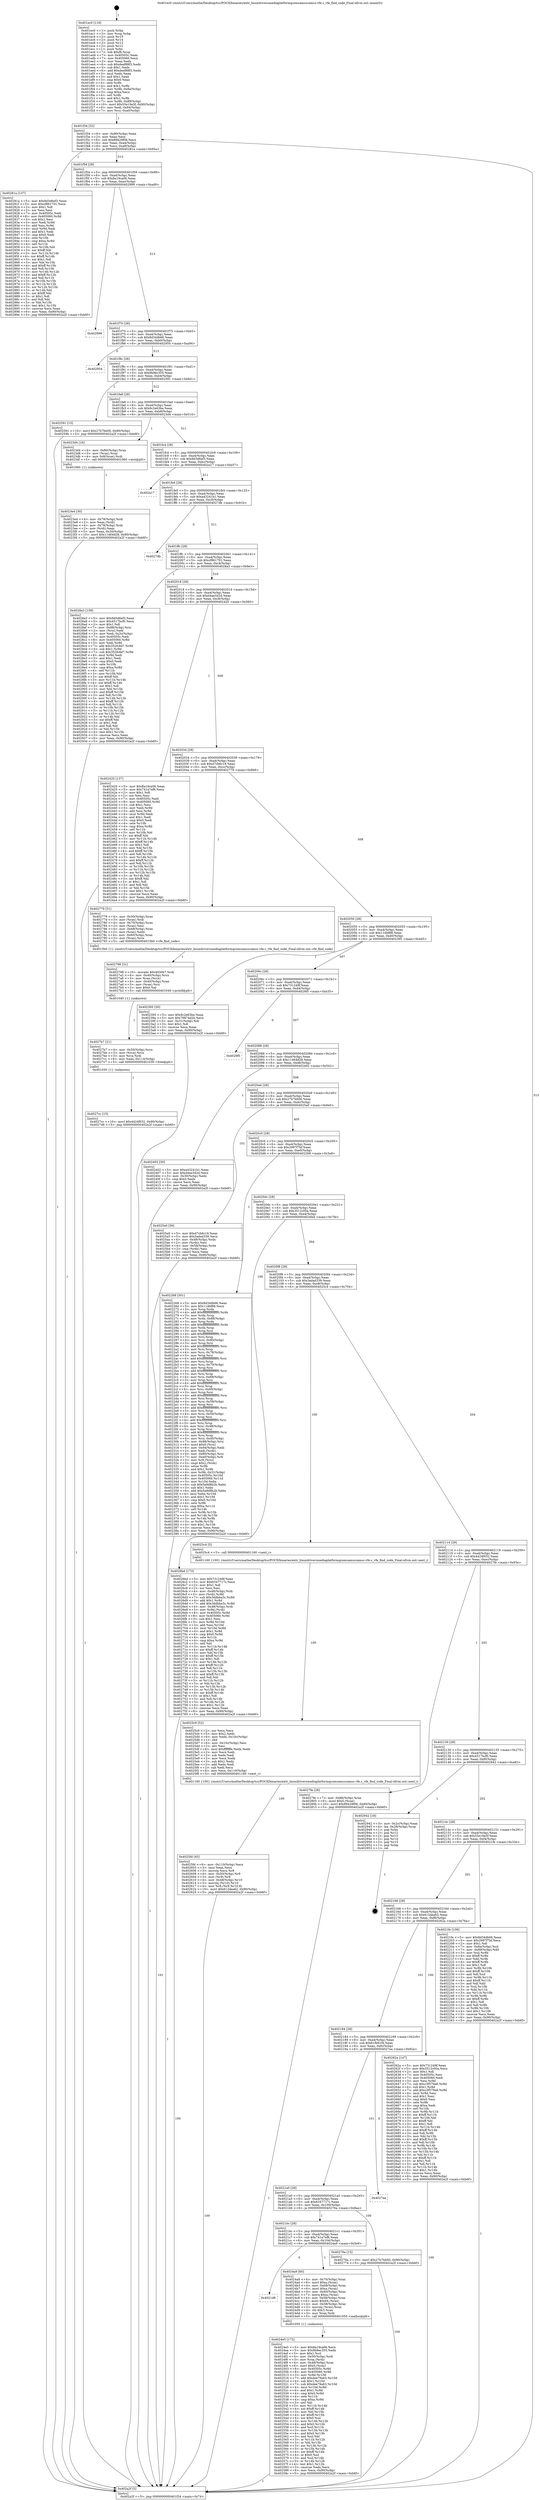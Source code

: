 digraph "0x401ec0" {
  label = "0x401ec0 (/mnt/c/Users/mathe/Desktop/tcc/POCII/binaries/extr_linuxdriversmediaplatformqcomcamsscamss-vfe.c_vfe_find_code_Final-ollvm.out::main(0))"
  labelloc = "t"
  node[shape=record]

  Entry [label="",width=0.3,height=0.3,shape=circle,fillcolor=black,style=filled]
  "0x401f34" [label="{
     0x401f34 [32]\l
     | [instrs]\l
     &nbsp;&nbsp;0x401f34 \<+6\>: mov -0x90(%rbp),%eax\l
     &nbsp;&nbsp;0x401f3a \<+2\>: mov %eax,%ecx\l
     &nbsp;&nbsp;0x401f3c \<+6\>: sub $0x89429f06,%ecx\l
     &nbsp;&nbsp;0x401f42 \<+6\>: mov %eax,-0xa4(%rbp)\l
     &nbsp;&nbsp;0x401f48 \<+6\>: mov %ecx,-0xa8(%rbp)\l
     &nbsp;&nbsp;0x401f4e \<+6\>: je 000000000040281a \<main+0x95a\>\l
  }"]
  "0x40281a" [label="{
     0x40281a [137]\l
     | [instrs]\l
     &nbsp;&nbsp;0x40281a \<+5\>: mov $0x9d3d6ef3,%eax\l
     &nbsp;&nbsp;0x40281f \<+5\>: mov $0xcf861701,%ecx\l
     &nbsp;&nbsp;0x402824 \<+2\>: mov $0x1,%dl\l
     &nbsp;&nbsp;0x402826 \<+2\>: xor %esi,%esi\l
     &nbsp;&nbsp;0x402828 \<+7\>: mov 0x40505c,%edi\l
     &nbsp;&nbsp;0x40282f \<+8\>: mov 0x405060,%r8d\l
     &nbsp;&nbsp;0x402837 \<+3\>: sub $0x1,%esi\l
     &nbsp;&nbsp;0x40283a \<+3\>: mov %edi,%r9d\l
     &nbsp;&nbsp;0x40283d \<+3\>: add %esi,%r9d\l
     &nbsp;&nbsp;0x402840 \<+4\>: imul %r9d,%edi\l
     &nbsp;&nbsp;0x402844 \<+3\>: and $0x1,%edi\l
     &nbsp;&nbsp;0x402847 \<+3\>: cmp $0x0,%edi\l
     &nbsp;&nbsp;0x40284a \<+4\>: sete %r10b\l
     &nbsp;&nbsp;0x40284e \<+4\>: cmp $0xa,%r8d\l
     &nbsp;&nbsp;0x402852 \<+4\>: setl %r11b\l
     &nbsp;&nbsp;0x402856 \<+3\>: mov %r10b,%bl\l
     &nbsp;&nbsp;0x402859 \<+3\>: xor $0xff,%bl\l
     &nbsp;&nbsp;0x40285c \<+3\>: mov %r11b,%r14b\l
     &nbsp;&nbsp;0x40285f \<+4\>: xor $0xff,%r14b\l
     &nbsp;&nbsp;0x402863 \<+3\>: xor $0x1,%dl\l
     &nbsp;&nbsp;0x402866 \<+3\>: mov %bl,%r15b\l
     &nbsp;&nbsp;0x402869 \<+4\>: and $0xff,%r15b\l
     &nbsp;&nbsp;0x40286d \<+3\>: and %dl,%r10b\l
     &nbsp;&nbsp;0x402870 \<+3\>: mov %r14b,%r12b\l
     &nbsp;&nbsp;0x402873 \<+4\>: and $0xff,%r12b\l
     &nbsp;&nbsp;0x402877 \<+3\>: and %dl,%r11b\l
     &nbsp;&nbsp;0x40287a \<+3\>: or %r10b,%r15b\l
     &nbsp;&nbsp;0x40287d \<+3\>: or %r11b,%r12b\l
     &nbsp;&nbsp;0x402880 \<+3\>: xor %r12b,%r15b\l
     &nbsp;&nbsp;0x402883 \<+3\>: or %r14b,%bl\l
     &nbsp;&nbsp;0x402886 \<+3\>: xor $0xff,%bl\l
     &nbsp;&nbsp;0x402889 \<+3\>: or $0x1,%dl\l
     &nbsp;&nbsp;0x40288c \<+2\>: and %dl,%bl\l
     &nbsp;&nbsp;0x40288e \<+3\>: or %bl,%r15b\l
     &nbsp;&nbsp;0x402891 \<+4\>: test $0x1,%r15b\l
     &nbsp;&nbsp;0x402895 \<+3\>: cmovne %ecx,%eax\l
     &nbsp;&nbsp;0x402898 \<+6\>: mov %eax,-0x90(%rbp)\l
     &nbsp;&nbsp;0x40289e \<+5\>: jmp 0000000000402a2f \<main+0xb6f\>\l
  }"]
  "0x401f54" [label="{
     0x401f54 [28]\l
     | [instrs]\l
     &nbsp;&nbsp;0x401f54 \<+5\>: jmp 0000000000401f59 \<main+0x99\>\l
     &nbsp;&nbsp;0x401f59 \<+6\>: mov -0xa4(%rbp),%eax\l
     &nbsp;&nbsp;0x401f5f \<+5\>: sub $0x8a19ca06,%eax\l
     &nbsp;&nbsp;0x401f64 \<+6\>: mov %eax,-0xac(%rbp)\l
     &nbsp;&nbsp;0x401f6a \<+6\>: je 0000000000402999 \<main+0xad9\>\l
  }"]
  Exit [label="",width=0.3,height=0.3,shape=circle,fillcolor=black,style=filled,peripheries=2]
  "0x402999" [label="{
     0x402999\l
  }", style=dashed]
  "0x401f70" [label="{
     0x401f70 [28]\l
     | [instrs]\l
     &nbsp;&nbsp;0x401f70 \<+5\>: jmp 0000000000401f75 \<main+0xb5\>\l
     &nbsp;&nbsp;0x401f75 \<+6\>: mov -0xa4(%rbp),%eax\l
     &nbsp;&nbsp;0x401f7b \<+5\>: sub $0x8d34db66,%eax\l
     &nbsp;&nbsp;0x401f80 \<+6\>: mov %eax,-0xb0(%rbp)\l
     &nbsp;&nbsp;0x401f86 \<+6\>: je 0000000000402954 \<main+0xa94\>\l
  }"]
  "0x4027cc" [label="{
     0x4027cc [15]\l
     | [instrs]\l
     &nbsp;&nbsp;0x4027cc \<+10\>: movl $0x4424f032,-0x90(%rbp)\l
     &nbsp;&nbsp;0x4027d6 \<+5\>: jmp 0000000000402a2f \<main+0xb6f\>\l
  }"]
  "0x402954" [label="{
     0x402954\l
  }", style=dashed]
  "0x401f8c" [label="{
     0x401f8c [28]\l
     | [instrs]\l
     &nbsp;&nbsp;0x401f8c \<+5\>: jmp 0000000000401f91 \<main+0xd1\>\l
     &nbsp;&nbsp;0x401f91 \<+6\>: mov -0xa4(%rbp),%eax\l
     &nbsp;&nbsp;0x401f97 \<+5\>: sub $0x9b9ec355,%eax\l
     &nbsp;&nbsp;0x401f9c \<+6\>: mov %eax,-0xb4(%rbp)\l
     &nbsp;&nbsp;0x401fa2 \<+6\>: je 0000000000402591 \<main+0x6d1\>\l
  }"]
  "0x4027b7" [label="{
     0x4027b7 [21]\l
     | [instrs]\l
     &nbsp;&nbsp;0x4027b7 \<+4\>: mov -0x50(%rbp),%rcx\l
     &nbsp;&nbsp;0x4027bb \<+3\>: mov (%rcx),%rcx\l
     &nbsp;&nbsp;0x4027be \<+3\>: mov %rcx,%rdi\l
     &nbsp;&nbsp;0x4027c1 \<+6\>: mov %eax,-0x114(%rbp)\l
     &nbsp;&nbsp;0x4027c7 \<+5\>: call 0000000000401030 \<free@plt\>\l
     | [calls]\l
     &nbsp;&nbsp;0x401030 \{1\} (unknown)\l
  }"]
  "0x402591" [label="{
     0x402591 [15]\l
     | [instrs]\l
     &nbsp;&nbsp;0x402591 \<+10\>: movl $0x27b7bb00,-0x90(%rbp)\l
     &nbsp;&nbsp;0x40259b \<+5\>: jmp 0000000000402a2f \<main+0xb6f\>\l
  }"]
  "0x401fa8" [label="{
     0x401fa8 [28]\l
     | [instrs]\l
     &nbsp;&nbsp;0x401fa8 \<+5\>: jmp 0000000000401fad \<main+0xed\>\l
     &nbsp;&nbsp;0x401fad \<+6\>: mov -0xa4(%rbp),%eax\l
     &nbsp;&nbsp;0x401fb3 \<+5\>: sub $0x9c2e63be,%eax\l
     &nbsp;&nbsp;0x401fb8 \<+6\>: mov %eax,-0xb8(%rbp)\l
     &nbsp;&nbsp;0x401fbe \<+6\>: je 00000000004023d4 \<main+0x514\>\l
  }"]
  "0x402798" [label="{
     0x402798 [31]\l
     | [instrs]\l
     &nbsp;&nbsp;0x402798 \<+10\>: movabs $0x4030b7,%rdi\l
     &nbsp;&nbsp;0x4027a2 \<+4\>: mov -0x40(%rbp),%rcx\l
     &nbsp;&nbsp;0x4027a6 \<+3\>: mov %rax,(%rcx)\l
     &nbsp;&nbsp;0x4027a9 \<+4\>: mov -0x40(%rbp),%rax\l
     &nbsp;&nbsp;0x4027ad \<+3\>: mov (%rax),%rsi\l
     &nbsp;&nbsp;0x4027b0 \<+2\>: mov $0x0,%al\l
     &nbsp;&nbsp;0x4027b2 \<+5\>: call 0000000000401040 \<printf@plt\>\l
     | [calls]\l
     &nbsp;&nbsp;0x401040 \{1\} (unknown)\l
  }"]
  "0x4023d4" [label="{
     0x4023d4 [16]\l
     | [instrs]\l
     &nbsp;&nbsp;0x4023d4 \<+4\>: mov -0x80(%rbp),%rax\l
     &nbsp;&nbsp;0x4023d8 \<+3\>: mov (%rax),%rax\l
     &nbsp;&nbsp;0x4023db \<+4\>: mov 0x8(%rax),%rdi\l
     &nbsp;&nbsp;0x4023df \<+5\>: call 0000000000401060 \<atoi@plt\>\l
     | [calls]\l
     &nbsp;&nbsp;0x401060 \{1\} (unknown)\l
  }"]
  "0x401fc4" [label="{
     0x401fc4 [28]\l
     | [instrs]\l
     &nbsp;&nbsp;0x401fc4 \<+5\>: jmp 0000000000401fc9 \<main+0x109\>\l
     &nbsp;&nbsp;0x401fc9 \<+6\>: mov -0xa4(%rbp),%eax\l
     &nbsp;&nbsp;0x401fcf \<+5\>: sub $0x9d3d6ef3,%eax\l
     &nbsp;&nbsp;0x401fd4 \<+6\>: mov %eax,-0xbc(%rbp)\l
     &nbsp;&nbsp;0x401fda \<+6\>: je 0000000000402a17 \<main+0xb57\>\l
  }"]
  "0x4025fd" [label="{
     0x4025fd [45]\l
     | [instrs]\l
     &nbsp;&nbsp;0x4025fd \<+6\>: mov -0x110(%rbp),%ecx\l
     &nbsp;&nbsp;0x402603 \<+3\>: imul %eax,%ecx\l
     &nbsp;&nbsp;0x402606 \<+3\>: movslq %ecx,%r8\l
     &nbsp;&nbsp;0x402609 \<+4\>: mov -0x50(%rbp),%r9\l
     &nbsp;&nbsp;0x40260d \<+3\>: mov (%r9),%r9\l
     &nbsp;&nbsp;0x402610 \<+4\>: mov -0x48(%rbp),%r10\l
     &nbsp;&nbsp;0x402614 \<+3\>: movslq (%r10),%r10\l
     &nbsp;&nbsp;0x402617 \<+4\>: mov %r8,(%r9,%r10,8)\l
     &nbsp;&nbsp;0x40261b \<+10\>: movl $0x612dea62,-0x90(%rbp)\l
     &nbsp;&nbsp;0x402625 \<+5\>: jmp 0000000000402a2f \<main+0xb6f\>\l
  }"]
  "0x402a17" [label="{
     0x402a17\l
  }", style=dashed]
  "0x401fe0" [label="{
     0x401fe0 [28]\l
     | [instrs]\l
     &nbsp;&nbsp;0x401fe0 \<+5\>: jmp 0000000000401fe5 \<main+0x125\>\l
     &nbsp;&nbsp;0x401fe5 \<+6\>: mov -0xa4(%rbp),%eax\l
     &nbsp;&nbsp;0x401feb \<+5\>: sub $0xa43241b1,%eax\l
     &nbsp;&nbsp;0x401ff0 \<+6\>: mov %eax,-0xc0(%rbp)\l
     &nbsp;&nbsp;0x401ff6 \<+6\>: je 00000000004027db \<main+0x91b\>\l
  }"]
  "0x4025c9" [label="{
     0x4025c9 [52]\l
     | [instrs]\l
     &nbsp;&nbsp;0x4025c9 \<+2\>: xor %ecx,%ecx\l
     &nbsp;&nbsp;0x4025cb \<+5\>: mov $0x2,%edx\l
     &nbsp;&nbsp;0x4025d0 \<+6\>: mov %edx,-0x10c(%rbp)\l
     &nbsp;&nbsp;0x4025d6 \<+1\>: cltd\l
     &nbsp;&nbsp;0x4025d7 \<+6\>: mov -0x10c(%rbp),%esi\l
     &nbsp;&nbsp;0x4025dd \<+2\>: idiv %esi\l
     &nbsp;&nbsp;0x4025df \<+6\>: imul $0xfffffffe,%edx,%edx\l
     &nbsp;&nbsp;0x4025e5 \<+2\>: mov %ecx,%edi\l
     &nbsp;&nbsp;0x4025e7 \<+2\>: sub %edx,%edi\l
     &nbsp;&nbsp;0x4025e9 \<+2\>: mov %ecx,%edx\l
     &nbsp;&nbsp;0x4025eb \<+3\>: sub $0x1,%edx\l
     &nbsp;&nbsp;0x4025ee \<+2\>: add %edx,%edi\l
     &nbsp;&nbsp;0x4025f0 \<+2\>: sub %edi,%ecx\l
     &nbsp;&nbsp;0x4025f2 \<+6\>: mov %ecx,-0x110(%rbp)\l
     &nbsp;&nbsp;0x4025f8 \<+5\>: call 0000000000401160 \<next_i\>\l
     | [calls]\l
     &nbsp;&nbsp;0x401160 \{100\} (/mnt/c/Users/mathe/Desktop/tcc/POCII/binaries/extr_linuxdriversmediaplatformqcomcamsscamss-vfe.c_vfe_find_code_Final-ollvm.out::next_i)\l
  }"]
  "0x4027db" [label="{
     0x4027db\l
  }", style=dashed]
  "0x401ffc" [label="{
     0x401ffc [28]\l
     | [instrs]\l
     &nbsp;&nbsp;0x401ffc \<+5\>: jmp 0000000000402001 \<main+0x141\>\l
     &nbsp;&nbsp;0x402001 \<+6\>: mov -0xa4(%rbp),%eax\l
     &nbsp;&nbsp;0x402007 \<+5\>: sub $0xcf861701,%eax\l
     &nbsp;&nbsp;0x40200c \<+6\>: mov %eax,-0xc4(%rbp)\l
     &nbsp;&nbsp;0x402012 \<+6\>: je 00000000004028a3 \<main+0x9e3\>\l
  }"]
  "0x4024e5" [label="{
     0x4024e5 [172]\l
     | [instrs]\l
     &nbsp;&nbsp;0x4024e5 \<+5\>: mov $0x8a19ca06,%ecx\l
     &nbsp;&nbsp;0x4024ea \<+5\>: mov $0x9b9ec355,%edx\l
     &nbsp;&nbsp;0x4024ef \<+3\>: mov $0x1,%sil\l
     &nbsp;&nbsp;0x4024f2 \<+4\>: mov -0x50(%rbp),%rdi\l
     &nbsp;&nbsp;0x4024f6 \<+3\>: mov %rax,(%rdi)\l
     &nbsp;&nbsp;0x4024f9 \<+4\>: mov -0x48(%rbp),%rax\l
     &nbsp;&nbsp;0x4024fd \<+6\>: movl $0x0,(%rax)\l
     &nbsp;&nbsp;0x402503 \<+8\>: mov 0x40505c,%r8d\l
     &nbsp;&nbsp;0x40250b \<+8\>: mov 0x405060,%r9d\l
     &nbsp;&nbsp;0x402513 \<+3\>: mov %r8d,%r10d\l
     &nbsp;&nbsp;0x402516 \<+7\>: add $0xdee79a63,%r10d\l
     &nbsp;&nbsp;0x40251d \<+4\>: sub $0x1,%r10d\l
     &nbsp;&nbsp;0x402521 \<+7\>: sub $0xdee79a63,%r10d\l
     &nbsp;&nbsp;0x402528 \<+4\>: imul %r10d,%r8d\l
     &nbsp;&nbsp;0x40252c \<+4\>: and $0x1,%r8d\l
     &nbsp;&nbsp;0x402530 \<+4\>: cmp $0x0,%r8d\l
     &nbsp;&nbsp;0x402534 \<+4\>: sete %r11b\l
     &nbsp;&nbsp;0x402538 \<+4\>: cmp $0xa,%r9d\l
     &nbsp;&nbsp;0x40253c \<+3\>: setl %bl\l
     &nbsp;&nbsp;0x40253f \<+3\>: mov %r11b,%r14b\l
     &nbsp;&nbsp;0x402542 \<+4\>: xor $0xff,%r14b\l
     &nbsp;&nbsp;0x402546 \<+3\>: mov %bl,%r15b\l
     &nbsp;&nbsp;0x402549 \<+4\>: xor $0xff,%r15b\l
     &nbsp;&nbsp;0x40254d \<+4\>: xor $0x0,%sil\l
     &nbsp;&nbsp;0x402551 \<+3\>: mov %r14b,%r12b\l
     &nbsp;&nbsp;0x402554 \<+4\>: and $0x0,%r12b\l
     &nbsp;&nbsp;0x402558 \<+3\>: and %sil,%r11b\l
     &nbsp;&nbsp;0x40255b \<+3\>: mov %r15b,%r13b\l
     &nbsp;&nbsp;0x40255e \<+4\>: and $0x0,%r13b\l
     &nbsp;&nbsp;0x402562 \<+3\>: and %sil,%bl\l
     &nbsp;&nbsp;0x402565 \<+3\>: or %r11b,%r12b\l
     &nbsp;&nbsp;0x402568 \<+3\>: or %bl,%r13b\l
     &nbsp;&nbsp;0x40256b \<+3\>: xor %r13b,%r12b\l
     &nbsp;&nbsp;0x40256e \<+3\>: or %r15b,%r14b\l
     &nbsp;&nbsp;0x402571 \<+4\>: xor $0xff,%r14b\l
     &nbsp;&nbsp;0x402575 \<+4\>: or $0x0,%sil\l
     &nbsp;&nbsp;0x402579 \<+3\>: and %sil,%r14b\l
     &nbsp;&nbsp;0x40257c \<+3\>: or %r14b,%r12b\l
     &nbsp;&nbsp;0x40257f \<+4\>: test $0x1,%r12b\l
     &nbsp;&nbsp;0x402583 \<+3\>: cmovne %edx,%ecx\l
     &nbsp;&nbsp;0x402586 \<+6\>: mov %ecx,-0x90(%rbp)\l
     &nbsp;&nbsp;0x40258c \<+5\>: jmp 0000000000402a2f \<main+0xb6f\>\l
  }"]
  "0x4028a3" [label="{
     0x4028a3 [159]\l
     | [instrs]\l
     &nbsp;&nbsp;0x4028a3 \<+5\>: mov $0x9d3d6ef3,%eax\l
     &nbsp;&nbsp;0x4028a8 \<+5\>: mov $0x4517bcf0,%ecx\l
     &nbsp;&nbsp;0x4028ad \<+2\>: mov $0x1,%dl\l
     &nbsp;&nbsp;0x4028af \<+7\>: mov -0x88(%rbp),%rsi\l
     &nbsp;&nbsp;0x4028b6 \<+2\>: mov (%rsi),%edi\l
     &nbsp;&nbsp;0x4028b8 \<+3\>: mov %edi,-0x2c(%rbp)\l
     &nbsp;&nbsp;0x4028bb \<+7\>: mov 0x40505c,%edi\l
     &nbsp;&nbsp;0x4028c2 \<+8\>: mov 0x405060,%r8d\l
     &nbsp;&nbsp;0x4028ca \<+3\>: mov %edi,%r9d\l
     &nbsp;&nbsp;0x4028cd \<+7\>: add $0x352fc8d7,%r9d\l
     &nbsp;&nbsp;0x4028d4 \<+4\>: sub $0x1,%r9d\l
     &nbsp;&nbsp;0x4028d8 \<+7\>: sub $0x352fc8d7,%r9d\l
     &nbsp;&nbsp;0x4028df \<+4\>: imul %r9d,%edi\l
     &nbsp;&nbsp;0x4028e3 \<+3\>: and $0x1,%edi\l
     &nbsp;&nbsp;0x4028e6 \<+3\>: cmp $0x0,%edi\l
     &nbsp;&nbsp;0x4028e9 \<+4\>: sete %r10b\l
     &nbsp;&nbsp;0x4028ed \<+4\>: cmp $0xa,%r8d\l
     &nbsp;&nbsp;0x4028f1 \<+4\>: setl %r11b\l
     &nbsp;&nbsp;0x4028f5 \<+3\>: mov %r10b,%bl\l
     &nbsp;&nbsp;0x4028f8 \<+3\>: xor $0xff,%bl\l
     &nbsp;&nbsp;0x4028fb \<+3\>: mov %r11b,%r14b\l
     &nbsp;&nbsp;0x4028fe \<+4\>: xor $0xff,%r14b\l
     &nbsp;&nbsp;0x402902 \<+3\>: xor $0x1,%dl\l
     &nbsp;&nbsp;0x402905 \<+3\>: mov %bl,%r15b\l
     &nbsp;&nbsp;0x402908 \<+4\>: and $0xff,%r15b\l
     &nbsp;&nbsp;0x40290c \<+3\>: and %dl,%r10b\l
     &nbsp;&nbsp;0x40290f \<+3\>: mov %r14b,%r12b\l
     &nbsp;&nbsp;0x402912 \<+4\>: and $0xff,%r12b\l
     &nbsp;&nbsp;0x402916 \<+3\>: and %dl,%r11b\l
     &nbsp;&nbsp;0x402919 \<+3\>: or %r10b,%r15b\l
     &nbsp;&nbsp;0x40291c \<+3\>: or %r11b,%r12b\l
     &nbsp;&nbsp;0x40291f \<+3\>: xor %r12b,%r15b\l
     &nbsp;&nbsp;0x402922 \<+3\>: or %r14b,%bl\l
     &nbsp;&nbsp;0x402925 \<+3\>: xor $0xff,%bl\l
     &nbsp;&nbsp;0x402928 \<+3\>: or $0x1,%dl\l
     &nbsp;&nbsp;0x40292b \<+2\>: and %dl,%bl\l
     &nbsp;&nbsp;0x40292d \<+3\>: or %bl,%r15b\l
     &nbsp;&nbsp;0x402930 \<+4\>: test $0x1,%r15b\l
     &nbsp;&nbsp;0x402934 \<+3\>: cmovne %ecx,%eax\l
     &nbsp;&nbsp;0x402937 \<+6\>: mov %eax,-0x90(%rbp)\l
     &nbsp;&nbsp;0x40293d \<+5\>: jmp 0000000000402a2f \<main+0xb6f\>\l
  }"]
  "0x402018" [label="{
     0x402018 [28]\l
     | [instrs]\l
     &nbsp;&nbsp;0x402018 \<+5\>: jmp 000000000040201d \<main+0x15d\>\l
     &nbsp;&nbsp;0x40201d \<+6\>: mov -0xa4(%rbp),%eax\l
     &nbsp;&nbsp;0x402023 \<+5\>: sub $0xd4ae342d,%eax\l
     &nbsp;&nbsp;0x402028 \<+6\>: mov %eax,-0xc8(%rbp)\l
     &nbsp;&nbsp;0x40202e \<+6\>: je 0000000000402420 \<main+0x560\>\l
  }"]
  "0x4021d8" [label="{
     0x4021d8\l
  }", style=dashed]
  "0x402420" [label="{
     0x402420 [137]\l
     | [instrs]\l
     &nbsp;&nbsp;0x402420 \<+5\>: mov $0x8a19ca06,%eax\l
     &nbsp;&nbsp;0x402425 \<+5\>: mov $0x741a7ef6,%ecx\l
     &nbsp;&nbsp;0x40242a \<+2\>: mov $0x1,%dl\l
     &nbsp;&nbsp;0x40242c \<+2\>: xor %esi,%esi\l
     &nbsp;&nbsp;0x40242e \<+7\>: mov 0x40505c,%edi\l
     &nbsp;&nbsp;0x402435 \<+8\>: mov 0x405060,%r8d\l
     &nbsp;&nbsp;0x40243d \<+3\>: sub $0x1,%esi\l
     &nbsp;&nbsp;0x402440 \<+3\>: mov %edi,%r9d\l
     &nbsp;&nbsp;0x402443 \<+3\>: add %esi,%r9d\l
     &nbsp;&nbsp;0x402446 \<+4\>: imul %r9d,%edi\l
     &nbsp;&nbsp;0x40244a \<+3\>: and $0x1,%edi\l
     &nbsp;&nbsp;0x40244d \<+3\>: cmp $0x0,%edi\l
     &nbsp;&nbsp;0x402450 \<+4\>: sete %r10b\l
     &nbsp;&nbsp;0x402454 \<+4\>: cmp $0xa,%r8d\l
     &nbsp;&nbsp;0x402458 \<+4\>: setl %r11b\l
     &nbsp;&nbsp;0x40245c \<+3\>: mov %r10b,%bl\l
     &nbsp;&nbsp;0x40245f \<+3\>: xor $0xff,%bl\l
     &nbsp;&nbsp;0x402462 \<+3\>: mov %r11b,%r14b\l
     &nbsp;&nbsp;0x402465 \<+4\>: xor $0xff,%r14b\l
     &nbsp;&nbsp;0x402469 \<+3\>: xor $0x1,%dl\l
     &nbsp;&nbsp;0x40246c \<+3\>: mov %bl,%r15b\l
     &nbsp;&nbsp;0x40246f \<+4\>: and $0xff,%r15b\l
     &nbsp;&nbsp;0x402473 \<+3\>: and %dl,%r10b\l
     &nbsp;&nbsp;0x402476 \<+3\>: mov %r14b,%r12b\l
     &nbsp;&nbsp;0x402479 \<+4\>: and $0xff,%r12b\l
     &nbsp;&nbsp;0x40247d \<+3\>: and %dl,%r11b\l
     &nbsp;&nbsp;0x402480 \<+3\>: or %r10b,%r15b\l
     &nbsp;&nbsp;0x402483 \<+3\>: or %r11b,%r12b\l
     &nbsp;&nbsp;0x402486 \<+3\>: xor %r12b,%r15b\l
     &nbsp;&nbsp;0x402489 \<+3\>: or %r14b,%bl\l
     &nbsp;&nbsp;0x40248c \<+3\>: xor $0xff,%bl\l
     &nbsp;&nbsp;0x40248f \<+3\>: or $0x1,%dl\l
     &nbsp;&nbsp;0x402492 \<+2\>: and %dl,%bl\l
     &nbsp;&nbsp;0x402494 \<+3\>: or %bl,%r15b\l
     &nbsp;&nbsp;0x402497 \<+4\>: test $0x1,%r15b\l
     &nbsp;&nbsp;0x40249b \<+3\>: cmovne %ecx,%eax\l
     &nbsp;&nbsp;0x40249e \<+6\>: mov %eax,-0x90(%rbp)\l
     &nbsp;&nbsp;0x4024a4 \<+5\>: jmp 0000000000402a2f \<main+0xb6f\>\l
  }"]
  "0x402034" [label="{
     0x402034 [28]\l
     | [instrs]\l
     &nbsp;&nbsp;0x402034 \<+5\>: jmp 0000000000402039 \<main+0x179\>\l
     &nbsp;&nbsp;0x402039 \<+6\>: mov -0xa4(%rbp),%eax\l
     &nbsp;&nbsp;0x40203f \<+5\>: sub $0xd7cb6c19,%eax\l
     &nbsp;&nbsp;0x402044 \<+6\>: mov %eax,-0xcc(%rbp)\l
     &nbsp;&nbsp;0x40204a \<+6\>: je 0000000000402779 \<main+0x8b9\>\l
  }"]
  "0x4024a9" [label="{
     0x4024a9 [60]\l
     | [instrs]\l
     &nbsp;&nbsp;0x4024a9 \<+4\>: mov -0x70(%rbp),%rax\l
     &nbsp;&nbsp;0x4024ad \<+6\>: movl $0xa,(%rax)\l
     &nbsp;&nbsp;0x4024b3 \<+4\>: mov -0x68(%rbp),%rax\l
     &nbsp;&nbsp;0x4024b7 \<+6\>: movl $0xa,(%rax)\l
     &nbsp;&nbsp;0x4024bd \<+4\>: mov -0x60(%rbp),%rax\l
     &nbsp;&nbsp;0x4024c1 \<+7\>: movq $0xa,(%rax)\l
     &nbsp;&nbsp;0x4024c8 \<+4\>: mov -0x58(%rbp),%rax\l
     &nbsp;&nbsp;0x4024cc \<+6\>: movl $0x64,(%rax)\l
     &nbsp;&nbsp;0x4024d2 \<+4\>: mov -0x58(%rbp),%rax\l
     &nbsp;&nbsp;0x4024d6 \<+3\>: movslq (%rax),%rax\l
     &nbsp;&nbsp;0x4024d9 \<+4\>: shl $0x3,%rax\l
     &nbsp;&nbsp;0x4024dd \<+3\>: mov %rax,%rdi\l
     &nbsp;&nbsp;0x4024e0 \<+5\>: call 0000000000401050 \<malloc@plt\>\l
     | [calls]\l
     &nbsp;&nbsp;0x401050 \{1\} (unknown)\l
  }"]
  "0x402779" [label="{
     0x402779 [31]\l
     | [instrs]\l
     &nbsp;&nbsp;0x402779 \<+4\>: mov -0x50(%rbp),%rax\l
     &nbsp;&nbsp;0x40277d \<+3\>: mov (%rax),%rdi\l
     &nbsp;&nbsp;0x402780 \<+4\>: mov -0x70(%rbp),%rax\l
     &nbsp;&nbsp;0x402784 \<+2\>: mov (%rax),%esi\l
     &nbsp;&nbsp;0x402786 \<+4\>: mov -0x68(%rbp),%rax\l
     &nbsp;&nbsp;0x40278a \<+2\>: mov (%rax),%edx\l
     &nbsp;&nbsp;0x40278c \<+4\>: mov -0x60(%rbp),%rax\l
     &nbsp;&nbsp;0x402790 \<+3\>: mov (%rax),%rcx\l
     &nbsp;&nbsp;0x402793 \<+5\>: call 00000000004015b0 \<vfe_find_code\>\l
     | [calls]\l
     &nbsp;&nbsp;0x4015b0 \{1\} (/mnt/c/Users/mathe/Desktop/tcc/POCII/binaries/extr_linuxdriversmediaplatformqcomcamsscamss-vfe.c_vfe_find_code_Final-ollvm.out::vfe_find_code)\l
  }"]
  "0x402050" [label="{
     0x402050 [28]\l
     | [instrs]\l
     &nbsp;&nbsp;0x402050 \<+5\>: jmp 0000000000402055 \<main+0x195\>\l
     &nbsp;&nbsp;0x402055 \<+6\>: mov -0xa4(%rbp),%eax\l
     &nbsp;&nbsp;0x40205b \<+5\>: sub $0x11dbf88,%eax\l
     &nbsp;&nbsp;0x402060 \<+6\>: mov %eax,-0xd0(%rbp)\l
     &nbsp;&nbsp;0x402066 \<+6\>: je 0000000000402395 \<main+0x4d5\>\l
  }"]
  "0x4021bc" [label="{
     0x4021bc [28]\l
     | [instrs]\l
     &nbsp;&nbsp;0x4021bc \<+5\>: jmp 00000000004021c1 \<main+0x301\>\l
     &nbsp;&nbsp;0x4021c1 \<+6\>: mov -0xa4(%rbp),%eax\l
     &nbsp;&nbsp;0x4021c7 \<+5\>: sub $0x741a7ef6,%eax\l
     &nbsp;&nbsp;0x4021cc \<+6\>: mov %eax,-0x104(%rbp)\l
     &nbsp;&nbsp;0x4021d2 \<+6\>: je 00000000004024a9 \<main+0x5e9\>\l
  }"]
  "0x402395" [label="{
     0x402395 [30]\l
     | [instrs]\l
     &nbsp;&nbsp;0x402395 \<+5\>: mov $0x9c2e63be,%eax\l
     &nbsp;&nbsp;0x40239a \<+5\>: mov $0x79874d2b,%ecx\l
     &nbsp;&nbsp;0x40239f \<+3\>: mov -0x31(%rbp),%dl\l
     &nbsp;&nbsp;0x4023a2 \<+3\>: test $0x1,%dl\l
     &nbsp;&nbsp;0x4023a5 \<+3\>: cmovne %ecx,%eax\l
     &nbsp;&nbsp;0x4023a8 \<+6\>: mov %eax,-0x90(%rbp)\l
     &nbsp;&nbsp;0x4023ae \<+5\>: jmp 0000000000402a2f \<main+0xb6f\>\l
  }"]
  "0x40206c" [label="{
     0x40206c [28]\l
     | [instrs]\l
     &nbsp;&nbsp;0x40206c \<+5\>: jmp 0000000000402071 \<main+0x1b1\>\l
     &nbsp;&nbsp;0x402071 \<+6\>: mov -0xa4(%rbp),%eax\l
     &nbsp;&nbsp;0x402077 \<+5\>: sub $0x731249f,%eax\l
     &nbsp;&nbsp;0x40207c \<+6\>: mov %eax,-0xd4(%rbp)\l
     &nbsp;&nbsp;0x402082 \<+6\>: je 00000000004029f5 \<main+0xb35\>\l
  }"]
  "0x40276a" [label="{
     0x40276a [15]\l
     | [instrs]\l
     &nbsp;&nbsp;0x40276a \<+10\>: movl $0x27b7bb00,-0x90(%rbp)\l
     &nbsp;&nbsp;0x402774 \<+5\>: jmp 0000000000402a2f \<main+0xb6f\>\l
  }"]
  "0x4029f5" [label="{
     0x4029f5\l
  }", style=dashed]
  "0x402088" [label="{
     0x402088 [28]\l
     | [instrs]\l
     &nbsp;&nbsp;0x402088 \<+5\>: jmp 000000000040208d \<main+0x1cd\>\l
     &nbsp;&nbsp;0x40208d \<+6\>: mov -0xa4(%rbp),%eax\l
     &nbsp;&nbsp;0x402093 \<+5\>: sub $0x11464d28,%eax\l
     &nbsp;&nbsp;0x402098 \<+6\>: mov %eax,-0xd8(%rbp)\l
     &nbsp;&nbsp;0x40209e \<+6\>: je 0000000000402402 \<main+0x542\>\l
  }"]
  "0x4021a0" [label="{
     0x4021a0 [28]\l
     | [instrs]\l
     &nbsp;&nbsp;0x4021a0 \<+5\>: jmp 00000000004021a5 \<main+0x2e5\>\l
     &nbsp;&nbsp;0x4021a5 \<+6\>: mov -0xa4(%rbp),%eax\l
     &nbsp;&nbsp;0x4021ab \<+5\>: sub $0x6347717c,%eax\l
     &nbsp;&nbsp;0x4021b0 \<+6\>: mov %eax,-0x100(%rbp)\l
     &nbsp;&nbsp;0x4021b6 \<+6\>: je 000000000040276a \<main+0x8aa\>\l
  }"]
  "0x402402" [label="{
     0x402402 [30]\l
     | [instrs]\l
     &nbsp;&nbsp;0x402402 \<+5\>: mov $0xa43241b1,%eax\l
     &nbsp;&nbsp;0x402407 \<+5\>: mov $0xd4ae342d,%ecx\l
     &nbsp;&nbsp;0x40240c \<+3\>: mov -0x30(%rbp),%edx\l
     &nbsp;&nbsp;0x40240f \<+3\>: cmp $0x0,%edx\l
     &nbsp;&nbsp;0x402412 \<+3\>: cmove %ecx,%eax\l
     &nbsp;&nbsp;0x402415 \<+6\>: mov %eax,-0x90(%rbp)\l
     &nbsp;&nbsp;0x40241b \<+5\>: jmp 0000000000402a2f \<main+0xb6f\>\l
  }"]
  "0x4020a4" [label="{
     0x4020a4 [28]\l
     | [instrs]\l
     &nbsp;&nbsp;0x4020a4 \<+5\>: jmp 00000000004020a9 \<main+0x1e9\>\l
     &nbsp;&nbsp;0x4020a9 \<+6\>: mov -0xa4(%rbp),%eax\l
     &nbsp;&nbsp;0x4020af \<+5\>: sub $0x27b7bb00,%eax\l
     &nbsp;&nbsp;0x4020b4 \<+6\>: mov %eax,-0xdc(%rbp)\l
     &nbsp;&nbsp;0x4020ba \<+6\>: je 00000000004025a0 \<main+0x6e0\>\l
  }"]
  "0x4027ea" [label="{
     0x4027ea\l
  }", style=dashed]
  "0x4025a0" [label="{
     0x4025a0 [36]\l
     | [instrs]\l
     &nbsp;&nbsp;0x4025a0 \<+5\>: mov $0xd7cb6c19,%eax\l
     &nbsp;&nbsp;0x4025a5 \<+5\>: mov $0x3adad339,%ecx\l
     &nbsp;&nbsp;0x4025aa \<+4\>: mov -0x48(%rbp),%rdx\l
     &nbsp;&nbsp;0x4025ae \<+2\>: mov (%rdx),%esi\l
     &nbsp;&nbsp;0x4025b0 \<+4\>: mov -0x58(%rbp),%rdx\l
     &nbsp;&nbsp;0x4025b4 \<+2\>: cmp (%rdx),%esi\l
     &nbsp;&nbsp;0x4025b6 \<+3\>: cmovl %ecx,%eax\l
     &nbsp;&nbsp;0x4025b9 \<+6\>: mov %eax,-0x90(%rbp)\l
     &nbsp;&nbsp;0x4025bf \<+5\>: jmp 0000000000402a2f \<main+0xb6f\>\l
  }"]
  "0x4020c0" [label="{
     0x4020c0 [28]\l
     | [instrs]\l
     &nbsp;&nbsp;0x4020c0 \<+5\>: jmp 00000000004020c5 \<main+0x205\>\l
     &nbsp;&nbsp;0x4020c5 \<+6\>: mov -0xa4(%rbp),%eax\l
     &nbsp;&nbsp;0x4020cb \<+5\>: sub $0x2997f7bf,%eax\l
     &nbsp;&nbsp;0x4020d0 \<+6\>: mov %eax,-0xe0(%rbp)\l
     &nbsp;&nbsp;0x4020d6 \<+6\>: je 0000000000402268 \<main+0x3a8\>\l
  }"]
  "0x402184" [label="{
     0x402184 [28]\l
     | [instrs]\l
     &nbsp;&nbsp;0x402184 \<+5\>: jmp 0000000000402189 \<main+0x2c9\>\l
     &nbsp;&nbsp;0x402189 \<+6\>: mov -0xa4(%rbp),%eax\l
     &nbsp;&nbsp;0x40218f \<+5\>: sub $0x61fb81f4,%eax\l
     &nbsp;&nbsp;0x402194 \<+6\>: mov %eax,-0xfc(%rbp)\l
     &nbsp;&nbsp;0x40219a \<+6\>: je 00000000004027ea \<main+0x92a\>\l
  }"]
  "0x402268" [label="{
     0x402268 [301]\l
     | [instrs]\l
     &nbsp;&nbsp;0x402268 \<+5\>: mov $0x8d34db66,%eax\l
     &nbsp;&nbsp;0x40226d \<+5\>: mov $0x11dbf88,%ecx\l
     &nbsp;&nbsp;0x402272 \<+3\>: mov %rsp,%rdx\l
     &nbsp;&nbsp;0x402275 \<+4\>: add $0xfffffffffffffff0,%rdx\l
     &nbsp;&nbsp;0x402279 \<+3\>: mov %rdx,%rsp\l
     &nbsp;&nbsp;0x40227c \<+7\>: mov %rdx,-0x88(%rbp)\l
     &nbsp;&nbsp;0x402283 \<+3\>: mov %rsp,%rdx\l
     &nbsp;&nbsp;0x402286 \<+4\>: add $0xfffffffffffffff0,%rdx\l
     &nbsp;&nbsp;0x40228a \<+3\>: mov %rdx,%rsp\l
     &nbsp;&nbsp;0x40228d \<+3\>: mov %rsp,%rsi\l
     &nbsp;&nbsp;0x402290 \<+4\>: add $0xfffffffffffffff0,%rsi\l
     &nbsp;&nbsp;0x402294 \<+3\>: mov %rsi,%rsp\l
     &nbsp;&nbsp;0x402297 \<+4\>: mov %rsi,-0x80(%rbp)\l
     &nbsp;&nbsp;0x40229b \<+3\>: mov %rsp,%rsi\l
     &nbsp;&nbsp;0x40229e \<+4\>: add $0xfffffffffffffff0,%rsi\l
     &nbsp;&nbsp;0x4022a2 \<+3\>: mov %rsi,%rsp\l
     &nbsp;&nbsp;0x4022a5 \<+4\>: mov %rsi,-0x78(%rbp)\l
     &nbsp;&nbsp;0x4022a9 \<+3\>: mov %rsp,%rsi\l
     &nbsp;&nbsp;0x4022ac \<+4\>: add $0xfffffffffffffff0,%rsi\l
     &nbsp;&nbsp;0x4022b0 \<+3\>: mov %rsi,%rsp\l
     &nbsp;&nbsp;0x4022b3 \<+4\>: mov %rsi,-0x70(%rbp)\l
     &nbsp;&nbsp;0x4022b7 \<+3\>: mov %rsp,%rsi\l
     &nbsp;&nbsp;0x4022ba \<+4\>: add $0xfffffffffffffff0,%rsi\l
     &nbsp;&nbsp;0x4022be \<+3\>: mov %rsi,%rsp\l
     &nbsp;&nbsp;0x4022c1 \<+4\>: mov %rsi,-0x68(%rbp)\l
     &nbsp;&nbsp;0x4022c5 \<+3\>: mov %rsp,%rsi\l
     &nbsp;&nbsp;0x4022c8 \<+4\>: add $0xfffffffffffffff0,%rsi\l
     &nbsp;&nbsp;0x4022cc \<+3\>: mov %rsi,%rsp\l
     &nbsp;&nbsp;0x4022cf \<+4\>: mov %rsi,-0x60(%rbp)\l
     &nbsp;&nbsp;0x4022d3 \<+3\>: mov %rsp,%rsi\l
     &nbsp;&nbsp;0x4022d6 \<+4\>: add $0xfffffffffffffff0,%rsi\l
     &nbsp;&nbsp;0x4022da \<+3\>: mov %rsi,%rsp\l
     &nbsp;&nbsp;0x4022dd \<+4\>: mov %rsi,-0x58(%rbp)\l
     &nbsp;&nbsp;0x4022e1 \<+3\>: mov %rsp,%rsi\l
     &nbsp;&nbsp;0x4022e4 \<+4\>: add $0xfffffffffffffff0,%rsi\l
     &nbsp;&nbsp;0x4022e8 \<+3\>: mov %rsi,%rsp\l
     &nbsp;&nbsp;0x4022eb \<+4\>: mov %rsi,-0x50(%rbp)\l
     &nbsp;&nbsp;0x4022ef \<+3\>: mov %rsp,%rsi\l
     &nbsp;&nbsp;0x4022f2 \<+4\>: add $0xfffffffffffffff0,%rsi\l
     &nbsp;&nbsp;0x4022f6 \<+3\>: mov %rsi,%rsp\l
     &nbsp;&nbsp;0x4022f9 \<+4\>: mov %rsi,-0x48(%rbp)\l
     &nbsp;&nbsp;0x4022fd \<+3\>: mov %rsp,%rsi\l
     &nbsp;&nbsp;0x402300 \<+4\>: add $0xfffffffffffffff0,%rsi\l
     &nbsp;&nbsp;0x402304 \<+3\>: mov %rsi,%rsp\l
     &nbsp;&nbsp;0x402307 \<+4\>: mov %rsi,-0x40(%rbp)\l
     &nbsp;&nbsp;0x40230b \<+7\>: mov -0x88(%rbp),%rsi\l
     &nbsp;&nbsp;0x402312 \<+6\>: movl $0x0,(%rsi)\l
     &nbsp;&nbsp;0x402318 \<+6\>: mov -0x94(%rbp),%edi\l
     &nbsp;&nbsp;0x40231e \<+2\>: mov %edi,(%rdx)\l
     &nbsp;&nbsp;0x402320 \<+4\>: mov -0x80(%rbp),%rsi\l
     &nbsp;&nbsp;0x402324 \<+7\>: mov -0xa0(%rbp),%r8\l
     &nbsp;&nbsp;0x40232b \<+3\>: mov %r8,(%rsi)\l
     &nbsp;&nbsp;0x40232e \<+3\>: cmpl $0x2,(%rdx)\l
     &nbsp;&nbsp;0x402331 \<+4\>: setne %r9b\l
     &nbsp;&nbsp;0x402335 \<+4\>: and $0x1,%r9b\l
     &nbsp;&nbsp;0x402339 \<+4\>: mov %r9b,-0x31(%rbp)\l
     &nbsp;&nbsp;0x40233d \<+8\>: mov 0x40505c,%r10d\l
     &nbsp;&nbsp;0x402345 \<+8\>: mov 0x405060,%r11d\l
     &nbsp;&nbsp;0x40234d \<+3\>: mov %r10d,%ebx\l
     &nbsp;&nbsp;0x402350 \<+6\>: sub $0x5a9d8b2b,%ebx\l
     &nbsp;&nbsp;0x402356 \<+3\>: sub $0x1,%ebx\l
     &nbsp;&nbsp;0x402359 \<+6\>: add $0x5a9d8b2b,%ebx\l
     &nbsp;&nbsp;0x40235f \<+4\>: imul %ebx,%r10d\l
     &nbsp;&nbsp;0x402363 \<+4\>: and $0x1,%r10d\l
     &nbsp;&nbsp;0x402367 \<+4\>: cmp $0x0,%r10d\l
     &nbsp;&nbsp;0x40236b \<+4\>: sete %r9b\l
     &nbsp;&nbsp;0x40236f \<+4\>: cmp $0xa,%r11d\l
     &nbsp;&nbsp;0x402373 \<+4\>: setl %r14b\l
     &nbsp;&nbsp;0x402377 \<+3\>: mov %r9b,%r15b\l
     &nbsp;&nbsp;0x40237a \<+3\>: and %r14b,%r15b\l
     &nbsp;&nbsp;0x40237d \<+3\>: xor %r14b,%r9b\l
     &nbsp;&nbsp;0x402380 \<+3\>: or %r9b,%r15b\l
     &nbsp;&nbsp;0x402383 \<+4\>: test $0x1,%r15b\l
     &nbsp;&nbsp;0x402387 \<+3\>: cmovne %ecx,%eax\l
     &nbsp;&nbsp;0x40238a \<+6\>: mov %eax,-0x90(%rbp)\l
     &nbsp;&nbsp;0x402390 \<+5\>: jmp 0000000000402a2f \<main+0xb6f\>\l
  }"]
  "0x4020dc" [label="{
     0x4020dc [28]\l
     | [instrs]\l
     &nbsp;&nbsp;0x4020dc \<+5\>: jmp 00000000004020e1 \<main+0x221\>\l
     &nbsp;&nbsp;0x4020e1 \<+6\>: mov -0xa4(%rbp),%eax\l
     &nbsp;&nbsp;0x4020e7 \<+5\>: sub $0x3512c00a,%eax\l
     &nbsp;&nbsp;0x4020ec \<+6\>: mov %eax,-0xe4(%rbp)\l
     &nbsp;&nbsp;0x4020f2 \<+6\>: je 00000000004026bd \<main+0x7fd\>\l
  }"]
  "0x40262a" [label="{
     0x40262a [147]\l
     | [instrs]\l
     &nbsp;&nbsp;0x40262a \<+5\>: mov $0x731249f,%eax\l
     &nbsp;&nbsp;0x40262f \<+5\>: mov $0x3512c00a,%ecx\l
     &nbsp;&nbsp;0x402634 \<+2\>: mov $0x1,%dl\l
     &nbsp;&nbsp;0x402636 \<+7\>: mov 0x40505c,%esi\l
     &nbsp;&nbsp;0x40263d \<+7\>: mov 0x405060,%edi\l
     &nbsp;&nbsp;0x402644 \<+3\>: mov %esi,%r8d\l
     &nbsp;&nbsp;0x402647 \<+7\>: sub $0xc3f579a6,%r8d\l
     &nbsp;&nbsp;0x40264e \<+4\>: sub $0x1,%r8d\l
     &nbsp;&nbsp;0x402652 \<+7\>: add $0xc3f579a6,%r8d\l
     &nbsp;&nbsp;0x402659 \<+4\>: imul %r8d,%esi\l
     &nbsp;&nbsp;0x40265d \<+3\>: and $0x1,%esi\l
     &nbsp;&nbsp;0x402660 \<+3\>: cmp $0x0,%esi\l
     &nbsp;&nbsp;0x402663 \<+4\>: sete %r9b\l
     &nbsp;&nbsp;0x402667 \<+3\>: cmp $0xa,%edi\l
     &nbsp;&nbsp;0x40266a \<+4\>: setl %r10b\l
     &nbsp;&nbsp;0x40266e \<+3\>: mov %r9b,%r11b\l
     &nbsp;&nbsp;0x402671 \<+4\>: xor $0xff,%r11b\l
     &nbsp;&nbsp;0x402675 \<+3\>: mov %r10b,%bl\l
     &nbsp;&nbsp;0x402678 \<+3\>: xor $0xff,%bl\l
     &nbsp;&nbsp;0x40267b \<+3\>: xor $0x1,%dl\l
     &nbsp;&nbsp;0x40267e \<+3\>: mov %r11b,%r14b\l
     &nbsp;&nbsp;0x402681 \<+4\>: and $0xff,%r14b\l
     &nbsp;&nbsp;0x402685 \<+3\>: and %dl,%r9b\l
     &nbsp;&nbsp;0x402688 \<+3\>: mov %bl,%r15b\l
     &nbsp;&nbsp;0x40268b \<+4\>: and $0xff,%r15b\l
     &nbsp;&nbsp;0x40268f \<+3\>: and %dl,%r10b\l
     &nbsp;&nbsp;0x402692 \<+3\>: or %r9b,%r14b\l
     &nbsp;&nbsp;0x402695 \<+3\>: or %r10b,%r15b\l
     &nbsp;&nbsp;0x402698 \<+3\>: xor %r15b,%r14b\l
     &nbsp;&nbsp;0x40269b \<+3\>: or %bl,%r11b\l
     &nbsp;&nbsp;0x40269e \<+4\>: xor $0xff,%r11b\l
     &nbsp;&nbsp;0x4026a2 \<+3\>: or $0x1,%dl\l
     &nbsp;&nbsp;0x4026a5 \<+3\>: and %dl,%r11b\l
     &nbsp;&nbsp;0x4026a8 \<+3\>: or %r11b,%r14b\l
     &nbsp;&nbsp;0x4026ab \<+4\>: test $0x1,%r14b\l
     &nbsp;&nbsp;0x4026af \<+3\>: cmovne %ecx,%eax\l
     &nbsp;&nbsp;0x4026b2 \<+6\>: mov %eax,-0x90(%rbp)\l
     &nbsp;&nbsp;0x4026b8 \<+5\>: jmp 0000000000402a2f \<main+0xb6f\>\l
  }"]
  "0x4026bd" [label="{
     0x4026bd [173]\l
     | [instrs]\l
     &nbsp;&nbsp;0x4026bd \<+5\>: mov $0x731249f,%eax\l
     &nbsp;&nbsp;0x4026c2 \<+5\>: mov $0x6347717c,%ecx\l
     &nbsp;&nbsp;0x4026c7 \<+2\>: mov $0x1,%dl\l
     &nbsp;&nbsp;0x4026c9 \<+2\>: xor %esi,%esi\l
     &nbsp;&nbsp;0x4026cb \<+4\>: mov -0x48(%rbp),%rdi\l
     &nbsp;&nbsp;0x4026cf \<+3\>: mov (%rdi),%r8d\l
     &nbsp;&nbsp;0x4026d2 \<+7\>: sub $0x3ddbba3c,%r8d\l
     &nbsp;&nbsp;0x4026d9 \<+4\>: add $0x1,%r8d\l
     &nbsp;&nbsp;0x4026dd \<+7\>: add $0x3ddbba3c,%r8d\l
     &nbsp;&nbsp;0x4026e4 \<+4\>: mov -0x48(%rbp),%rdi\l
     &nbsp;&nbsp;0x4026e8 \<+3\>: mov %r8d,(%rdi)\l
     &nbsp;&nbsp;0x4026eb \<+8\>: mov 0x40505c,%r8d\l
     &nbsp;&nbsp;0x4026f3 \<+8\>: mov 0x405060,%r9d\l
     &nbsp;&nbsp;0x4026fb \<+3\>: sub $0x1,%esi\l
     &nbsp;&nbsp;0x4026fe \<+3\>: mov %r8d,%r10d\l
     &nbsp;&nbsp;0x402701 \<+3\>: add %esi,%r10d\l
     &nbsp;&nbsp;0x402704 \<+4\>: imul %r10d,%r8d\l
     &nbsp;&nbsp;0x402708 \<+4\>: and $0x1,%r8d\l
     &nbsp;&nbsp;0x40270c \<+4\>: cmp $0x0,%r8d\l
     &nbsp;&nbsp;0x402710 \<+4\>: sete %r11b\l
     &nbsp;&nbsp;0x402714 \<+4\>: cmp $0xa,%r9d\l
     &nbsp;&nbsp;0x402718 \<+3\>: setl %bl\l
     &nbsp;&nbsp;0x40271b \<+3\>: mov %r11b,%r14b\l
     &nbsp;&nbsp;0x40271e \<+4\>: xor $0xff,%r14b\l
     &nbsp;&nbsp;0x402722 \<+3\>: mov %bl,%r15b\l
     &nbsp;&nbsp;0x402725 \<+4\>: xor $0xff,%r15b\l
     &nbsp;&nbsp;0x402729 \<+3\>: xor $0x1,%dl\l
     &nbsp;&nbsp;0x40272c \<+3\>: mov %r14b,%r12b\l
     &nbsp;&nbsp;0x40272f \<+4\>: and $0xff,%r12b\l
     &nbsp;&nbsp;0x402733 \<+3\>: and %dl,%r11b\l
     &nbsp;&nbsp;0x402736 \<+3\>: mov %r15b,%r13b\l
     &nbsp;&nbsp;0x402739 \<+4\>: and $0xff,%r13b\l
     &nbsp;&nbsp;0x40273d \<+2\>: and %dl,%bl\l
     &nbsp;&nbsp;0x40273f \<+3\>: or %r11b,%r12b\l
     &nbsp;&nbsp;0x402742 \<+3\>: or %bl,%r13b\l
     &nbsp;&nbsp;0x402745 \<+3\>: xor %r13b,%r12b\l
     &nbsp;&nbsp;0x402748 \<+3\>: or %r15b,%r14b\l
     &nbsp;&nbsp;0x40274b \<+4\>: xor $0xff,%r14b\l
     &nbsp;&nbsp;0x40274f \<+3\>: or $0x1,%dl\l
     &nbsp;&nbsp;0x402752 \<+3\>: and %dl,%r14b\l
     &nbsp;&nbsp;0x402755 \<+3\>: or %r14b,%r12b\l
     &nbsp;&nbsp;0x402758 \<+4\>: test $0x1,%r12b\l
     &nbsp;&nbsp;0x40275c \<+3\>: cmovne %ecx,%eax\l
     &nbsp;&nbsp;0x40275f \<+6\>: mov %eax,-0x90(%rbp)\l
     &nbsp;&nbsp;0x402765 \<+5\>: jmp 0000000000402a2f \<main+0xb6f\>\l
  }"]
  "0x4020f8" [label="{
     0x4020f8 [28]\l
     | [instrs]\l
     &nbsp;&nbsp;0x4020f8 \<+5\>: jmp 00000000004020fd \<main+0x23d\>\l
     &nbsp;&nbsp;0x4020fd \<+6\>: mov -0xa4(%rbp),%eax\l
     &nbsp;&nbsp;0x402103 \<+5\>: sub $0x3adad339,%eax\l
     &nbsp;&nbsp;0x402108 \<+6\>: mov %eax,-0xe8(%rbp)\l
     &nbsp;&nbsp;0x40210e \<+6\>: je 00000000004025c4 \<main+0x704\>\l
  }"]
  "0x4023e4" [label="{
     0x4023e4 [30]\l
     | [instrs]\l
     &nbsp;&nbsp;0x4023e4 \<+4\>: mov -0x78(%rbp),%rdi\l
     &nbsp;&nbsp;0x4023e8 \<+2\>: mov %eax,(%rdi)\l
     &nbsp;&nbsp;0x4023ea \<+4\>: mov -0x78(%rbp),%rdi\l
     &nbsp;&nbsp;0x4023ee \<+2\>: mov (%rdi),%eax\l
     &nbsp;&nbsp;0x4023f0 \<+3\>: mov %eax,-0x30(%rbp)\l
     &nbsp;&nbsp;0x4023f3 \<+10\>: movl $0x11464d28,-0x90(%rbp)\l
     &nbsp;&nbsp;0x4023fd \<+5\>: jmp 0000000000402a2f \<main+0xb6f\>\l
  }"]
  "0x4025c4" [label="{
     0x4025c4 [5]\l
     | [instrs]\l
     &nbsp;&nbsp;0x4025c4 \<+5\>: call 0000000000401160 \<next_i\>\l
     | [calls]\l
     &nbsp;&nbsp;0x401160 \{100\} (/mnt/c/Users/mathe/Desktop/tcc/POCII/binaries/extr_linuxdriversmediaplatformqcomcamsscamss-vfe.c_vfe_find_code_Final-ollvm.out::next_i)\l
  }"]
  "0x402114" [label="{
     0x402114 [28]\l
     | [instrs]\l
     &nbsp;&nbsp;0x402114 \<+5\>: jmp 0000000000402119 \<main+0x259\>\l
     &nbsp;&nbsp;0x402119 \<+6\>: mov -0xa4(%rbp),%eax\l
     &nbsp;&nbsp;0x40211f \<+5\>: sub $0x4424f032,%eax\l
     &nbsp;&nbsp;0x402124 \<+6\>: mov %eax,-0xec(%rbp)\l
     &nbsp;&nbsp;0x40212a \<+6\>: je 00000000004027fe \<main+0x93e\>\l
  }"]
  "0x401ec0" [label="{
     0x401ec0 [116]\l
     | [instrs]\l
     &nbsp;&nbsp;0x401ec0 \<+1\>: push %rbp\l
     &nbsp;&nbsp;0x401ec1 \<+3\>: mov %rsp,%rbp\l
     &nbsp;&nbsp;0x401ec4 \<+2\>: push %r15\l
     &nbsp;&nbsp;0x401ec6 \<+2\>: push %r14\l
     &nbsp;&nbsp;0x401ec8 \<+2\>: push %r13\l
     &nbsp;&nbsp;0x401eca \<+2\>: push %r12\l
     &nbsp;&nbsp;0x401ecc \<+1\>: push %rbx\l
     &nbsp;&nbsp;0x401ecd \<+7\>: sub $0xf8,%rsp\l
     &nbsp;&nbsp;0x401ed4 \<+7\>: mov 0x40505c,%eax\l
     &nbsp;&nbsp;0x401edb \<+7\>: mov 0x405060,%ecx\l
     &nbsp;&nbsp;0x401ee2 \<+2\>: mov %eax,%edx\l
     &nbsp;&nbsp;0x401ee4 \<+6\>: sub $0xdeef88f3,%edx\l
     &nbsp;&nbsp;0x401eea \<+3\>: sub $0x1,%edx\l
     &nbsp;&nbsp;0x401eed \<+6\>: add $0xdeef88f3,%edx\l
     &nbsp;&nbsp;0x401ef3 \<+3\>: imul %edx,%eax\l
     &nbsp;&nbsp;0x401ef6 \<+3\>: and $0x1,%eax\l
     &nbsp;&nbsp;0x401ef9 \<+3\>: cmp $0x0,%eax\l
     &nbsp;&nbsp;0x401efc \<+4\>: sete %r8b\l
     &nbsp;&nbsp;0x401f00 \<+4\>: and $0x1,%r8b\l
     &nbsp;&nbsp;0x401f04 \<+7\>: mov %r8b,-0x8a(%rbp)\l
     &nbsp;&nbsp;0x401f0b \<+3\>: cmp $0xa,%ecx\l
     &nbsp;&nbsp;0x401f0e \<+4\>: setl %r8b\l
     &nbsp;&nbsp;0x401f12 \<+4\>: and $0x1,%r8b\l
     &nbsp;&nbsp;0x401f16 \<+7\>: mov %r8b,-0x89(%rbp)\l
     &nbsp;&nbsp;0x401f1d \<+10\>: movl $0x55e19a5f,-0x90(%rbp)\l
     &nbsp;&nbsp;0x401f27 \<+6\>: mov %edi,-0x94(%rbp)\l
     &nbsp;&nbsp;0x401f2d \<+7\>: mov %rsi,-0xa0(%rbp)\l
  }"]
  "0x4027fe" [label="{
     0x4027fe [28]\l
     | [instrs]\l
     &nbsp;&nbsp;0x4027fe \<+7\>: mov -0x88(%rbp),%rax\l
     &nbsp;&nbsp;0x402805 \<+6\>: movl $0x0,(%rax)\l
     &nbsp;&nbsp;0x40280b \<+10\>: movl $0x89429f06,-0x90(%rbp)\l
     &nbsp;&nbsp;0x402815 \<+5\>: jmp 0000000000402a2f \<main+0xb6f\>\l
  }"]
  "0x402130" [label="{
     0x402130 [28]\l
     | [instrs]\l
     &nbsp;&nbsp;0x402130 \<+5\>: jmp 0000000000402135 \<main+0x275\>\l
     &nbsp;&nbsp;0x402135 \<+6\>: mov -0xa4(%rbp),%eax\l
     &nbsp;&nbsp;0x40213b \<+5\>: sub $0x4517bcf0,%eax\l
     &nbsp;&nbsp;0x402140 \<+6\>: mov %eax,-0xf0(%rbp)\l
     &nbsp;&nbsp;0x402146 \<+6\>: je 0000000000402942 \<main+0xa82\>\l
  }"]
  "0x402a2f" [label="{
     0x402a2f [5]\l
     | [instrs]\l
     &nbsp;&nbsp;0x402a2f \<+5\>: jmp 0000000000401f34 \<main+0x74\>\l
  }"]
  "0x402942" [label="{
     0x402942 [18]\l
     | [instrs]\l
     &nbsp;&nbsp;0x402942 \<+3\>: mov -0x2c(%rbp),%eax\l
     &nbsp;&nbsp;0x402945 \<+4\>: lea -0x28(%rbp),%rsp\l
     &nbsp;&nbsp;0x402949 \<+1\>: pop %rbx\l
     &nbsp;&nbsp;0x40294a \<+2\>: pop %r12\l
     &nbsp;&nbsp;0x40294c \<+2\>: pop %r13\l
     &nbsp;&nbsp;0x40294e \<+2\>: pop %r14\l
     &nbsp;&nbsp;0x402950 \<+2\>: pop %r15\l
     &nbsp;&nbsp;0x402952 \<+1\>: pop %rbp\l
     &nbsp;&nbsp;0x402953 \<+1\>: ret\l
  }"]
  "0x40214c" [label="{
     0x40214c [28]\l
     | [instrs]\l
     &nbsp;&nbsp;0x40214c \<+5\>: jmp 0000000000402151 \<main+0x291\>\l
     &nbsp;&nbsp;0x402151 \<+6\>: mov -0xa4(%rbp),%eax\l
     &nbsp;&nbsp;0x402157 \<+5\>: sub $0x55e19a5f,%eax\l
     &nbsp;&nbsp;0x40215c \<+6\>: mov %eax,-0xf4(%rbp)\l
     &nbsp;&nbsp;0x402162 \<+6\>: je 00000000004021fe \<main+0x33e\>\l
  }"]
  "0x402168" [label="{
     0x402168 [28]\l
     | [instrs]\l
     &nbsp;&nbsp;0x402168 \<+5\>: jmp 000000000040216d \<main+0x2ad\>\l
     &nbsp;&nbsp;0x40216d \<+6\>: mov -0xa4(%rbp),%eax\l
     &nbsp;&nbsp;0x402173 \<+5\>: sub $0x612dea62,%eax\l
     &nbsp;&nbsp;0x402178 \<+6\>: mov %eax,-0xf8(%rbp)\l
     &nbsp;&nbsp;0x40217e \<+6\>: je 000000000040262a \<main+0x76a\>\l
  }"]
  "0x4021fe" [label="{
     0x4021fe [106]\l
     | [instrs]\l
     &nbsp;&nbsp;0x4021fe \<+5\>: mov $0x8d34db66,%eax\l
     &nbsp;&nbsp;0x402203 \<+5\>: mov $0x2997f7bf,%ecx\l
     &nbsp;&nbsp;0x402208 \<+2\>: mov $0x1,%dl\l
     &nbsp;&nbsp;0x40220a \<+7\>: mov -0x8a(%rbp),%sil\l
     &nbsp;&nbsp;0x402211 \<+7\>: mov -0x89(%rbp),%dil\l
     &nbsp;&nbsp;0x402218 \<+3\>: mov %sil,%r8b\l
     &nbsp;&nbsp;0x40221b \<+4\>: xor $0xff,%r8b\l
     &nbsp;&nbsp;0x40221f \<+3\>: mov %dil,%r9b\l
     &nbsp;&nbsp;0x402222 \<+4\>: xor $0xff,%r9b\l
     &nbsp;&nbsp;0x402226 \<+3\>: xor $0x1,%dl\l
     &nbsp;&nbsp;0x402229 \<+3\>: mov %r8b,%r10b\l
     &nbsp;&nbsp;0x40222c \<+4\>: and $0xff,%r10b\l
     &nbsp;&nbsp;0x402230 \<+3\>: and %dl,%sil\l
     &nbsp;&nbsp;0x402233 \<+3\>: mov %r9b,%r11b\l
     &nbsp;&nbsp;0x402236 \<+4\>: and $0xff,%r11b\l
     &nbsp;&nbsp;0x40223a \<+3\>: and %dl,%dil\l
     &nbsp;&nbsp;0x40223d \<+3\>: or %sil,%r10b\l
     &nbsp;&nbsp;0x402240 \<+3\>: or %dil,%r11b\l
     &nbsp;&nbsp;0x402243 \<+3\>: xor %r11b,%r10b\l
     &nbsp;&nbsp;0x402246 \<+3\>: or %r9b,%r8b\l
     &nbsp;&nbsp;0x402249 \<+4\>: xor $0xff,%r8b\l
     &nbsp;&nbsp;0x40224d \<+3\>: or $0x1,%dl\l
     &nbsp;&nbsp;0x402250 \<+3\>: and %dl,%r8b\l
     &nbsp;&nbsp;0x402253 \<+3\>: or %r8b,%r10b\l
     &nbsp;&nbsp;0x402256 \<+4\>: test $0x1,%r10b\l
     &nbsp;&nbsp;0x40225a \<+3\>: cmovne %ecx,%eax\l
     &nbsp;&nbsp;0x40225d \<+6\>: mov %eax,-0x90(%rbp)\l
     &nbsp;&nbsp;0x402263 \<+5\>: jmp 0000000000402a2f \<main+0xb6f\>\l
  }"]
  Entry -> "0x401ec0" [label=" 1"]
  "0x401f34" -> "0x40281a" [label=" 1"]
  "0x401f34" -> "0x401f54" [label=" 513"]
  "0x402942" -> Exit [label=" 1"]
  "0x401f54" -> "0x402999" [label=" 0"]
  "0x401f54" -> "0x401f70" [label=" 513"]
  "0x4028a3" -> "0x402a2f" [label=" 1"]
  "0x401f70" -> "0x402954" [label=" 0"]
  "0x401f70" -> "0x401f8c" [label=" 513"]
  "0x40281a" -> "0x402a2f" [label=" 1"]
  "0x401f8c" -> "0x402591" [label=" 1"]
  "0x401f8c" -> "0x401fa8" [label=" 512"]
  "0x4027fe" -> "0x402a2f" [label=" 1"]
  "0x401fa8" -> "0x4023d4" [label=" 1"]
  "0x401fa8" -> "0x401fc4" [label=" 511"]
  "0x4027cc" -> "0x402a2f" [label=" 1"]
  "0x401fc4" -> "0x402a17" [label=" 0"]
  "0x401fc4" -> "0x401fe0" [label=" 511"]
  "0x4027b7" -> "0x4027cc" [label=" 1"]
  "0x401fe0" -> "0x4027db" [label=" 0"]
  "0x401fe0" -> "0x401ffc" [label=" 511"]
  "0x402798" -> "0x4027b7" [label=" 1"]
  "0x401ffc" -> "0x4028a3" [label=" 1"]
  "0x401ffc" -> "0x402018" [label=" 510"]
  "0x402779" -> "0x402798" [label=" 1"]
  "0x402018" -> "0x402420" [label=" 1"]
  "0x402018" -> "0x402034" [label=" 509"]
  "0x40276a" -> "0x402a2f" [label=" 100"]
  "0x402034" -> "0x402779" [label=" 1"]
  "0x402034" -> "0x402050" [label=" 508"]
  "0x4026bd" -> "0x402a2f" [label=" 100"]
  "0x402050" -> "0x402395" [label=" 1"]
  "0x402050" -> "0x40206c" [label=" 507"]
  "0x4025fd" -> "0x402a2f" [label=" 100"]
  "0x40206c" -> "0x4029f5" [label=" 0"]
  "0x40206c" -> "0x402088" [label=" 507"]
  "0x4025c9" -> "0x4025fd" [label=" 100"]
  "0x402088" -> "0x402402" [label=" 1"]
  "0x402088" -> "0x4020a4" [label=" 506"]
  "0x4025a0" -> "0x402a2f" [label=" 101"]
  "0x4020a4" -> "0x4025a0" [label=" 101"]
  "0x4020a4" -> "0x4020c0" [label=" 405"]
  "0x402591" -> "0x402a2f" [label=" 1"]
  "0x4020c0" -> "0x402268" [label=" 1"]
  "0x4020c0" -> "0x4020dc" [label=" 404"]
  "0x4024a9" -> "0x4024e5" [label=" 1"]
  "0x4020dc" -> "0x4026bd" [label=" 100"]
  "0x4020dc" -> "0x4020f8" [label=" 304"]
  "0x4021bc" -> "0x4021d8" [label=" 0"]
  "0x4020f8" -> "0x4025c4" [label=" 100"]
  "0x4020f8" -> "0x402114" [label=" 204"]
  "0x40262a" -> "0x402a2f" [label=" 100"]
  "0x402114" -> "0x4027fe" [label=" 1"]
  "0x402114" -> "0x402130" [label=" 203"]
  "0x4021a0" -> "0x40276a" [label=" 100"]
  "0x402130" -> "0x402942" [label=" 1"]
  "0x402130" -> "0x40214c" [label=" 202"]
  "0x4025c4" -> "0x4025c9" [label=" 100"]
  "0x40214c" -> "0x4021fe" [label=" 1"]
  "0x40214c" -> "0x402168" [label=" 201"]
  "0x4021fe" -> "0x402a2f" [label=" 1"]
  "0x401ec0" -> "0x401f34" [label=" 1"]
  "0x402a2f" -> "0x401f34" [label=" 513"]
  "0x4021a0" -> "0x4021bc" [label=" 1"]
  "0x402268" -> "0x402a2f" [label=" 1"]
  "0x402395" -> "0x402a2f" [label=" 1"]
  "0x4023d4" -> "0x4023e4" [label=" 1"]
  "0x4023e4" -> "0x402a2f" [label=" 1"]
  "0x402402" -> "0x402a2f" [label=" 1"]
  "0x402420" -> "0x402a2f" [label=" 1"]
  "0x4021bc" -> "0x4024a9" [label=" 1"]
  "0x402168" -> "0x40262a" [label=" 100"]
  "0x402168" -> "0x402184" [label=" 101"]
  "0x4024e5" -> "0x402a2f" [label=" 1"]
  "0x402184" -> "0x4027ea" [label=" 0"]
  "0x402184" -> "0x4021a0" [label=" 101"]
}

